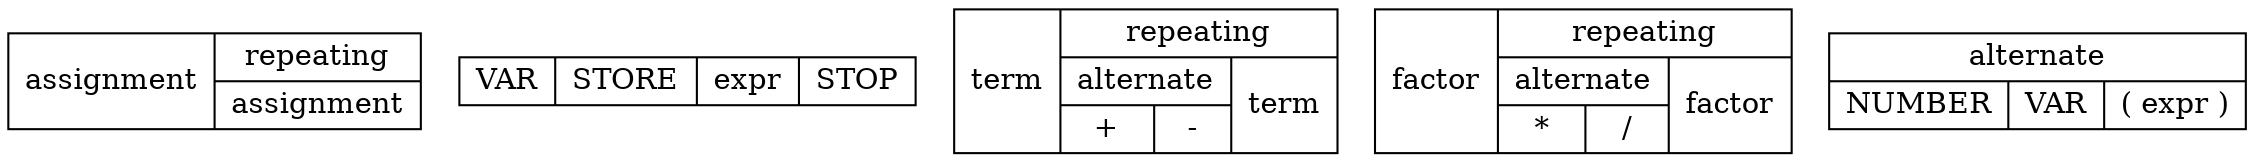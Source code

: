 digraph structs {
        node [shape=record, width=.1,height=.1];
            statements [label="<a1> assignment| {repeating |<a2> assignment}"];
            assignment [label= "VAR | STORE |<expr> expr | STOP"];
            expr [label="<t0>term | { repeating | {{alternate | {+ | -} } |<t1> term}}"];
            term [label="<f0>factor | { repeating | {{alternate | {* | /} } |<f1> factor}}"];
            factor [label="{alternate | { NUMBER | VAR | ( expr ) }}"];
    }
